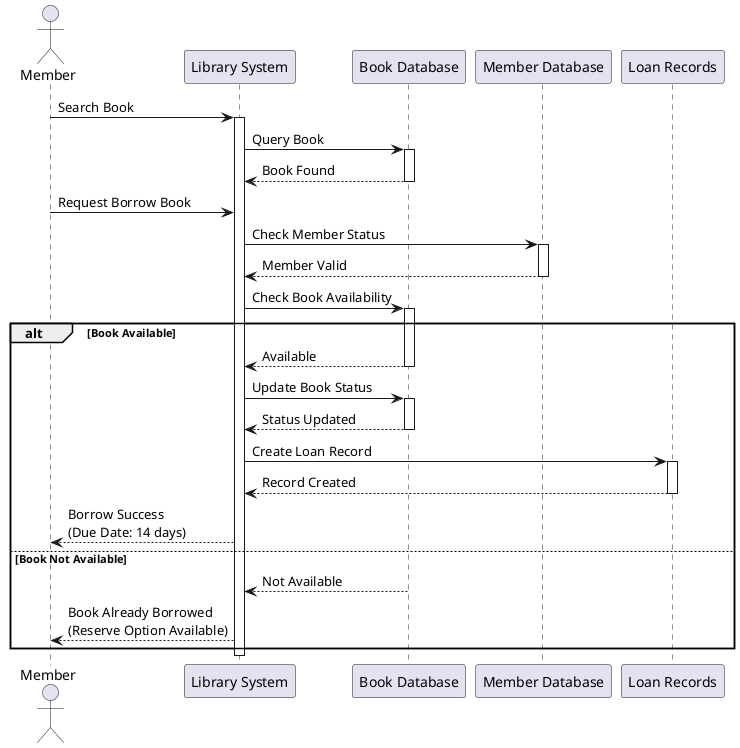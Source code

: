 @startuml Library - Borrow Book

actor Member
participant "Library System" as System
participant "Book Database" as BookDB
participant "Member Database" as MemberDB
participant "Loan Records" as Loan

Member -> System: Search Book
activate System

System -> BookDB: Query Book
activate BookDB
BookDB --> System: Book Found
deactivate BookDB

Member -> System: Request Borrow Book

System -> MemberDB: Check Member Status
activate MemberDB
MemberDB --> System: Member Valid
deactivate MemberDB

System -> BookDB: Check Book Availability
activate BookDB

alt Book Available
    BookDB --> System: Available
    deactivate BookDB

    System -> BookDB: Update Book Status
    activate BookDB
    BookDB --> System: Status Updated
    deactivate BookDB

    System -> Loan: Create Loan Record
    activate Loan
    Loan --> System: Record Created
    deactivate Loan

    System --> Member: Borrow Success\n(Due Date: 14 days)
else Book Not Available
    BookDB --> System: Not Available
    deactivate BookDB
    System --> Member: Book Already Borrowed\n(Reserve Option Available)
end

deactivate System

@enduml
